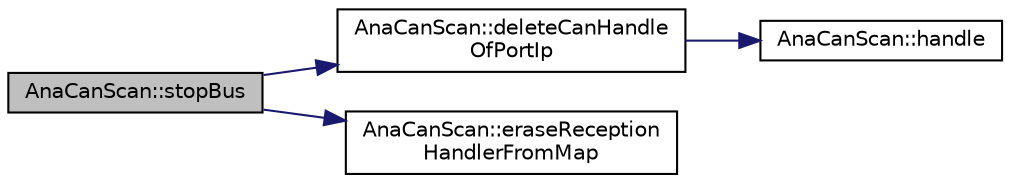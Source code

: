 digraph "AnaCanScan::stopBus"
{
 // LATEX_PDF_SIZE
  edge [fontname="Helvetica",fontsize="10",labelfontname="Helvetica",labelfontsize="10"];
  node [fontname="Helvetica",fontsize="10",shape=record];
  rankdir="LR";
  Node1 [label="AnaCanScan::stopBus",height=0.2,width=0.4,color="black", fillcolor="grey75", style="filled", fontcolor="black",tooltip=" "];
  Node1 -> Node2 [color="midnightblue",fontsize="10",style="solid"];
  Node2 [label="AnaCanScan::deleteCanHandle\lOfPortIp",height=0.2,width=0.4,color="black", fillcolor="white", style="filled",URL="$classAnaCanScan.html#a1b62497ac5f0edcf9895c9f8cfad6b50",tooltip=" "];
  Node2 -> Node3 [color="midnightblue",fontsize="10",style="solid"];
  Node3 [label="AnaCanScan::handle",height=0.2,width=0.4,color="black", fillcolor="white", style="filled",URL="$classAnaCanScan.html#a9ce965955bb5eba734ed36b81945cb74",tooltip=" "];
  Node1 -> Node4 [color="midnightblue",fontsize="10",style="solid"];
  Node4 [label="AnaCanScan::eraseReception\lHandlerFromMap",height=0.2,width=0.4,color="black", fillcolor="white", style="filled",URL="$classAnaCanScan.html#ae7ab2706bb4cd5e02409db38e73dbb3e",tooltip=" "];
}
